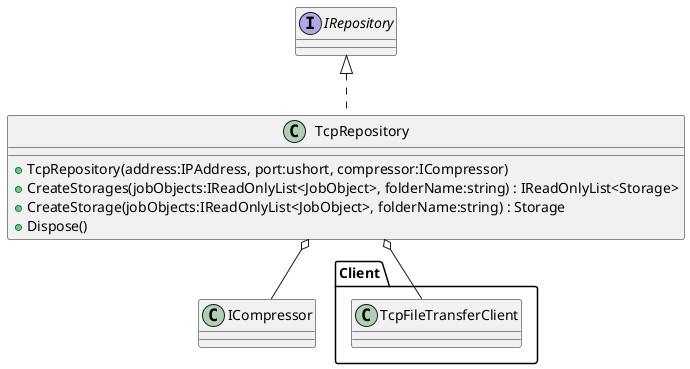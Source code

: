 @startuml
class TcpRepository implements IRepository {
    + TcpRepository(address:IPAddress, port:ushort, compressor:ICompressor)
    + CreateStorages(jobObjects:IReadOnlyList<JobObject>, folderName:string) : IReadOnlyList<Storage>
    + CreateStorage(jobObjects:IReadOnlyList<JobObject>, folderName:string) : Storage
    + Dispose()
}

TcpRepository o-- Client.TcpFileTransferClient
TcpRepository o-- ICompressor
@enduml
